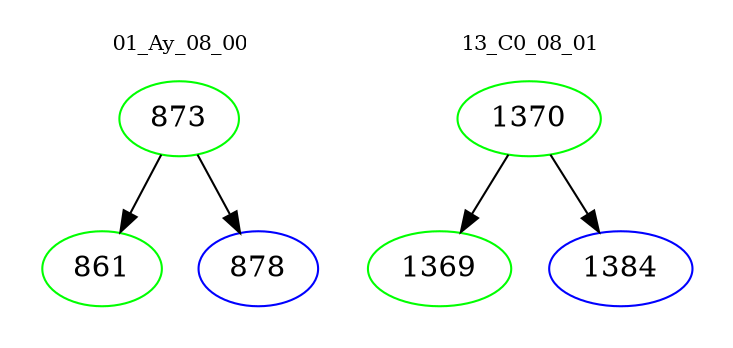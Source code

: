 digraph{
subgraph cluster_0 {
color = white
label = "01_Ay_08_00";
fontsize=10;
T0_873 [label="873", color="green"]
T0_873 -> T0_861 [color="black"]
T0_861 [label="861", color="green"]
T0_873 -> T0_878 [color="black"]
T0_878 [label="878", color="blue"]
}
subgraph cluster_1 {
color = white
label = "13_C0_08_01";
fontsize=10;
T1_1370 [label="1370", color="green"]
T1_1370 -> T1_1369 [color="black"]
T1_1369 [label="1369", color="green"]
T1_1370 -> T1_1384 [color="black"]
T1_1384 [label="1384", color="blue"]
}
}
